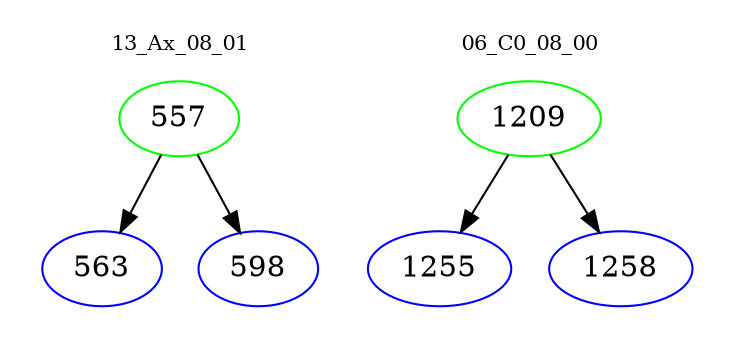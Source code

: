 digraph{
subgraph cluster_0 {
color = white
label = "13_Ax_08_01";
fontsize=10;
T0_557 [label="557", color="green"]
T0_557 -> T0_563 [color="black"]
T0_563 [label="563", color="blue"]
T0_557 -> T0_598 [color="black"]
T0_598 [label="598", color="blue"]
}
subgraph cluster_1 {
color = white
label = "06_C0_08_00";
fontsize=10;
T1_1209 [label="1209", color="green"]
T1_1209 -> T1_1255 [color="black"]
T1_1255 [label="1255", color="blue"]
T1_1209 -> T1_1258 [color="black"]
T1_1258 [label="1258", color="blue"]
}
}
